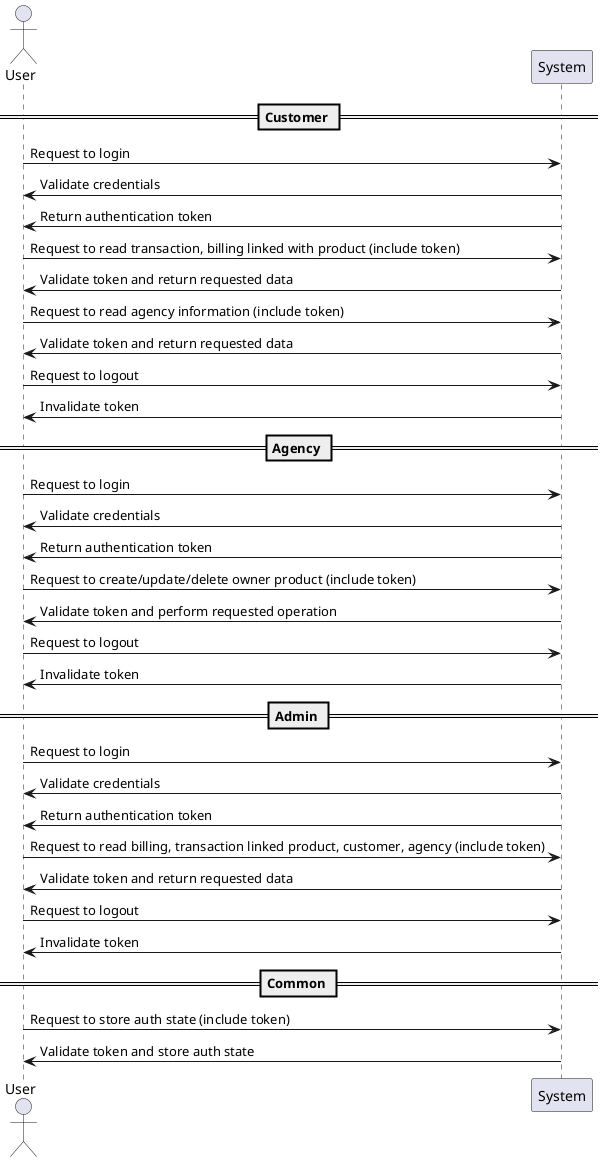 @startuml
actor User
participant System

== Customer ==
User -> System: Request to login
System -> User: Validate credentials
System -> User: Return authentication token
User -> System: Request to read transaction, billing linked with product (include token)
System -> User: Validate token and return requested data
User -> System: Request to read agency information (include token)
System -> User: Validate token and return requested data
User -> System: Request to logout
System -> User: Invalidate token

== Agency ==
User -> System: Request to login
System -> User: Validate credentials
System -> User: Return authentication token
User -> System: Request to create/update/delete owner product (include token)
System -> User: Validate token and perform requested operation
User -> System: Request to logout
System -> User: Invalidate token

== Admin ==
User -> System: Request to login
System -> User: Validate credentials
System -> User: Return authentication token
User -> System: Request to read billing, transaction linked product, customer, agency (include token)
System -> User: Validate token and return requested data
User -> System: Request to logout
System -> User: Invalidate token

== Common ==
User -> System: Request to store auth state (include token)
System -> User: Validate token and store auth state

@enduml
